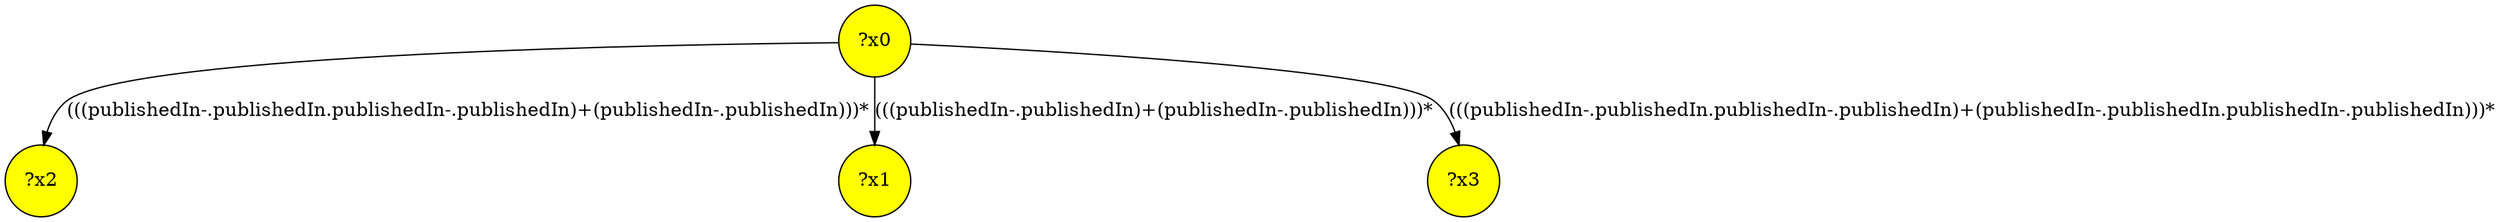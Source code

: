 digraph g {
	x2 [fillcolor="yellow", style="filled," shape=circle, label="?x2"];
	x1 [fillcolor="yellow", style="filled," shape=circle, label="?x1"];
	x3 [fillcolor="yellow", style="filled," shape=circle, label="?x3"];
	x0 [fillcolor="yellow", style="filled," shape=circle, label="?x0"];
	x0 -> x1 [label="(((publishedIn-.publishedIn)+(publishedIn-.publishedIn)))*"];
	x0 -> x2 [label="(((publishedIn-.publishedIn.publishedIn-.publishedIn)+(publishedIn-.publishedIn)))*"];
	x0 -> x3 [label="(((publishedIn-.publishedIn.publishedIn-.publishedIn)+(publishedIn-.publishedIn.publishedIn-.publishedIn)))*"];
}
